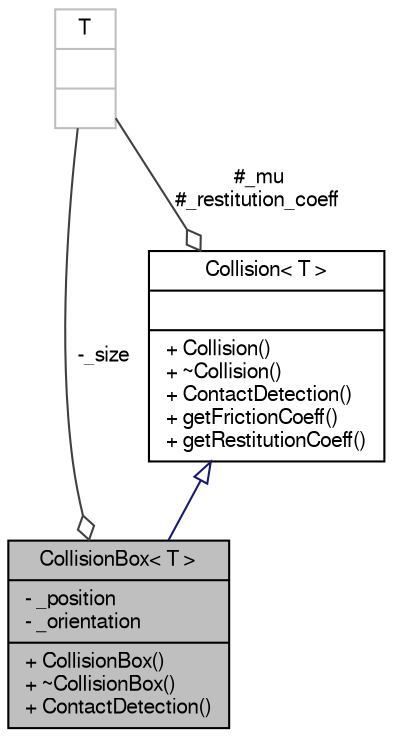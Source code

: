 digraph "CollisionBox&lt; T &gt;"
{
  edge [fontname="FreeSans",fontsize="10",labelfontname="FreeSans",labelfontsize="10"];
  node [fontname="FreeSans",fontsize="10",shape=record];
  Node1 [label="{CollisionBox\< T \>\n|- _position\l- _orientation\l|+ CollisionBox()\l+ ~CollisionBox()\l+ ContactDetection()\l}",height=0.2,width=0.4,color="black", fillcolor="grey75", style="filled", fontcolor="black"];
  Node2 -> Node1 [dir="back",color="midnightblue",fontsize="10",style="solid",arrowtail="onormal",fontname="FreeSans"];
  Node2 [label="{Collision\< T \>\n||+ Collision()\l+ ~Collision()\l+ ContactDetection()\l+ getFrictionCoeff()\l+ getRestitutionCoeff()\l}",height=0.2,width=0.4,color="black", fillcolor="white", style="filled",URL="$df/dc6/class_collision.html"];
  Node3 -> Node2 [color="grey25",fontsize="10",style="solid",label=" #_mu\n#_restitution_coeff" ,arrowhead="odiamond",fontname="FreeSans"];
  Node3 [label="{T\n||}",height=0.2,width=0.4,color="grey75", fillcolor="white", style="filled"];
  Node3 -> Node1 [color="grey25",fontsize="10",style="solid",label=" -_size" ,arrowhead="odiamond",fontname="FreeSans"];
}
